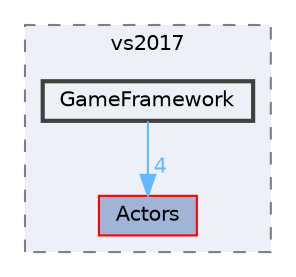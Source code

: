 digraph "D:/Uni/CMP208/Hellwatch/build/vs2017/GameFramework"
{
 // LATEX_PDF_SIZE
  bgcolor="transparent";
  edge [fontname=Helvetica,fontsize=10,labelfontname=Helvetica,labelfontsize=10];
  node [fontname=Helvetica,fontsize=10,shape=box,height=0.2,width=0.4];
  compound=true
  subgraph clusterdir_8bceb31512fbf37cf44d454a95859b1c {
    graph [ bgcolor="#edf0f7", pencolor="grey50", label="vs2017", fontname=Helvetica,fontsize=10 style="filled,dashed", URL="dir_8bceb31512fbf37cf44d454a95859b1c.html",tooltip=""]
  dir_6445565d8f89f9d136c2de923fc4f388 [label="Actors", fillcolor="#a2b4d6", color="red", style="filled", URL="dir_6445565d8f89f9d136c2de923fc4f388.html",tooltip=""];
  dir_1e58e055197c872d2c7873964b7dea3e [label="GameFramework", fillcolor="#edf0f7", color="grey25", style="filled,bold", URL="dir_1e58e055197c872d2c7873964b7dea3e.html",tooltip=""];
  }
  dir_1e58e055197c872d2c7873964b7dea3e->dir_6445565d8f89f9d136c2de923fc4f388 [headlabel="4", labeldistance=1.5 headhref="dir_000005_000002.html" color="steelblue1" fontcolor="steelblue1"];
}
